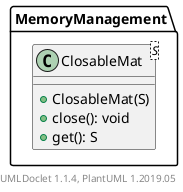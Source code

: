 @startuml

    class MemoryManagement.ClosableMat<S> [[MemoryManagement.ClosableMat.html]] {
        +ClosableMat(S)
        +close(): void
        +get(): S
    }


    center footer UMLDoclet 1.1.4, PlantUML 1.2019.05
@enduml
